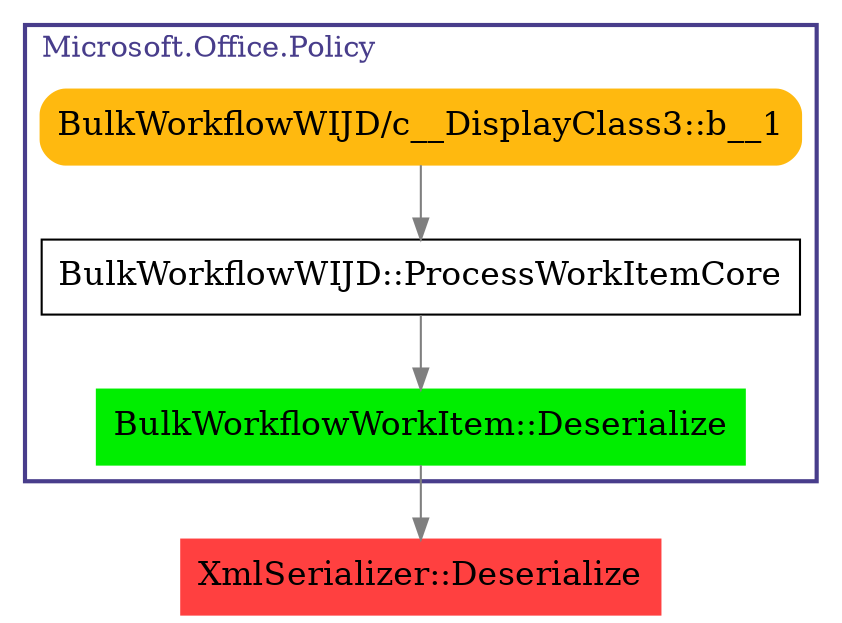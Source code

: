 digraph G {
node [fontsize = 16];
0 [label="XmlSerializer::Deserialize", shape="box", style="filled", fillcolor="brown1", color="brown1"];
subgraph cluster_0 {
label="Microsoft.Office.Policy";
color=darkslateblue;
fontcolor=darkslateblue;
penwidth=2;
labeljust=l;
1 [label="BulkWorkflowWorkItem::Deserialize", shape="box", style="filled", fillcolor="green2", color="green2"];
2 [label="BulkWorkflowWIJD::ProcessWorkItemCore", shape="box"];
3 [label="BulkWorkflowWIJD/c__DisplayClass3::b__1", shape="box", style="filled, rounded", fillcolor="darkgoldenrod1", color="darkgoldenrod1"];
}
1 -> 0 [color="gray50"];
2 -> 1 [color="gray50"];
3 -> 2 [color="gray50"];
}
